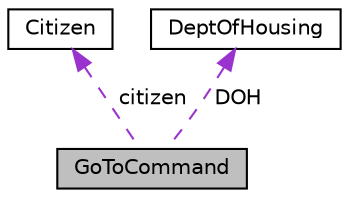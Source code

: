 digraph "GoToCommand"
{
 // LATEX_PDF_SIZE
  edge [fontname="Helvetica",fontsize="10",labelfontname="Helvetica",labelfontsize="10"];
  node [fontname="Helvetica",fontsize="10",shape=record];
  Node1 [label="GoToCommand",height=0.2,width=0.4,color="black", fillcolor="grey75", style="filled", fontcolor="black",tooltip="Command class for handling a citizen's movement to a specified destination using a transport strategy..."];
  Node2 -> Node1 [dir="back",color="darkorchid3",fontsize="10",style="dashed",label=" citizen" ,fontname="Helvetica"];
  Node2 [label="Citizen",height=0.2,width=0.4,color="black", fillcolor="white", style="filled",URL="$classCitizen.html",tooltip="Represents a citizen in the life simulation game."];
  Node3 -> Node1 [dir="back",color="darkorchid3",fontsize="10",style="dashed",label=" DOH" ,fontname="Helvetica"];
  Node3 [label="DeptOfHousing",height=0.2,width=0.4,color="black", fillcolor="white", style="filled",URL="$classDeptOfHousing.html",tooltip="DeptOfHousing manages the creation and removal of buildings with budget constraints."];
}
